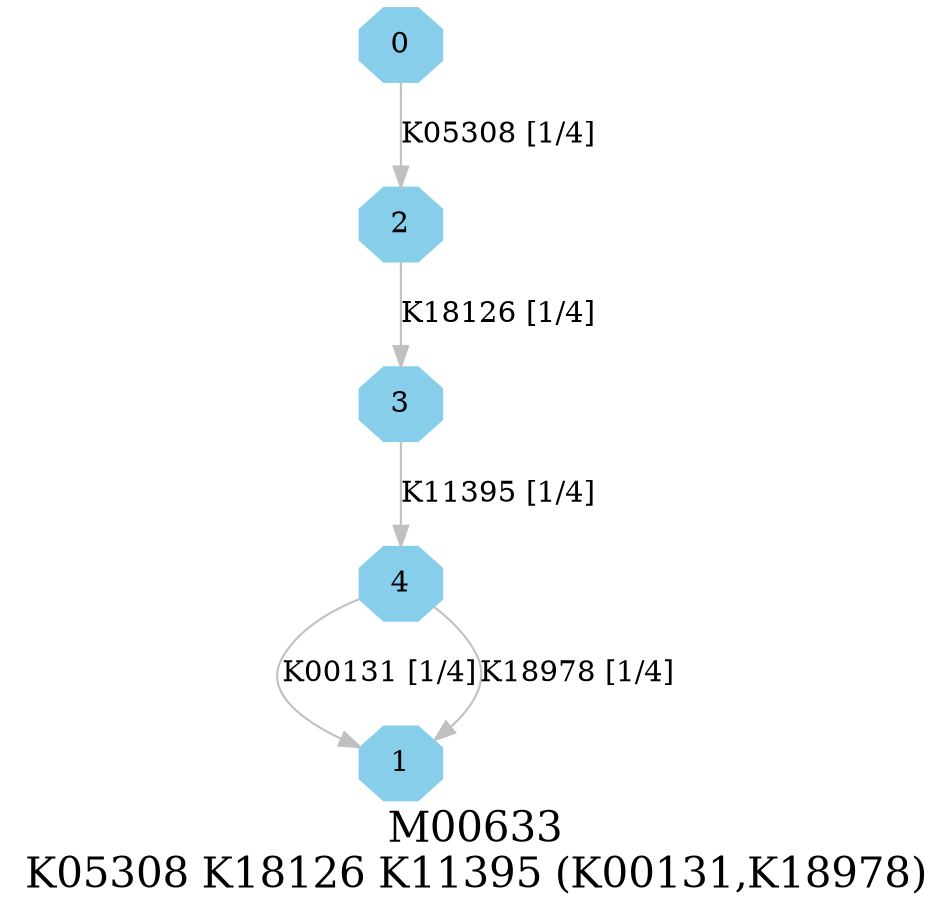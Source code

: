 digraph G {
graph [label="M00633
K05308 K18126 K11395 (K00131,K18978)",fontsize=20];
node [shape=box,style=filled];
edge [len=3,color=grey];
{node [width=.3,height=.3,shape=octagon,style=filled,color=skyblue] 0 1 2 3 4 }
0 -> 2 [label="K05308 [1/4]"];
2 -> 3 [label="K18126 [1/4]"];
3 -> 4 [label="K11395 [1/4]"];
4 -> 1 [label="K00131 [1/4]"];
4 -> 1 [label="K18978 [1/4]"];
}